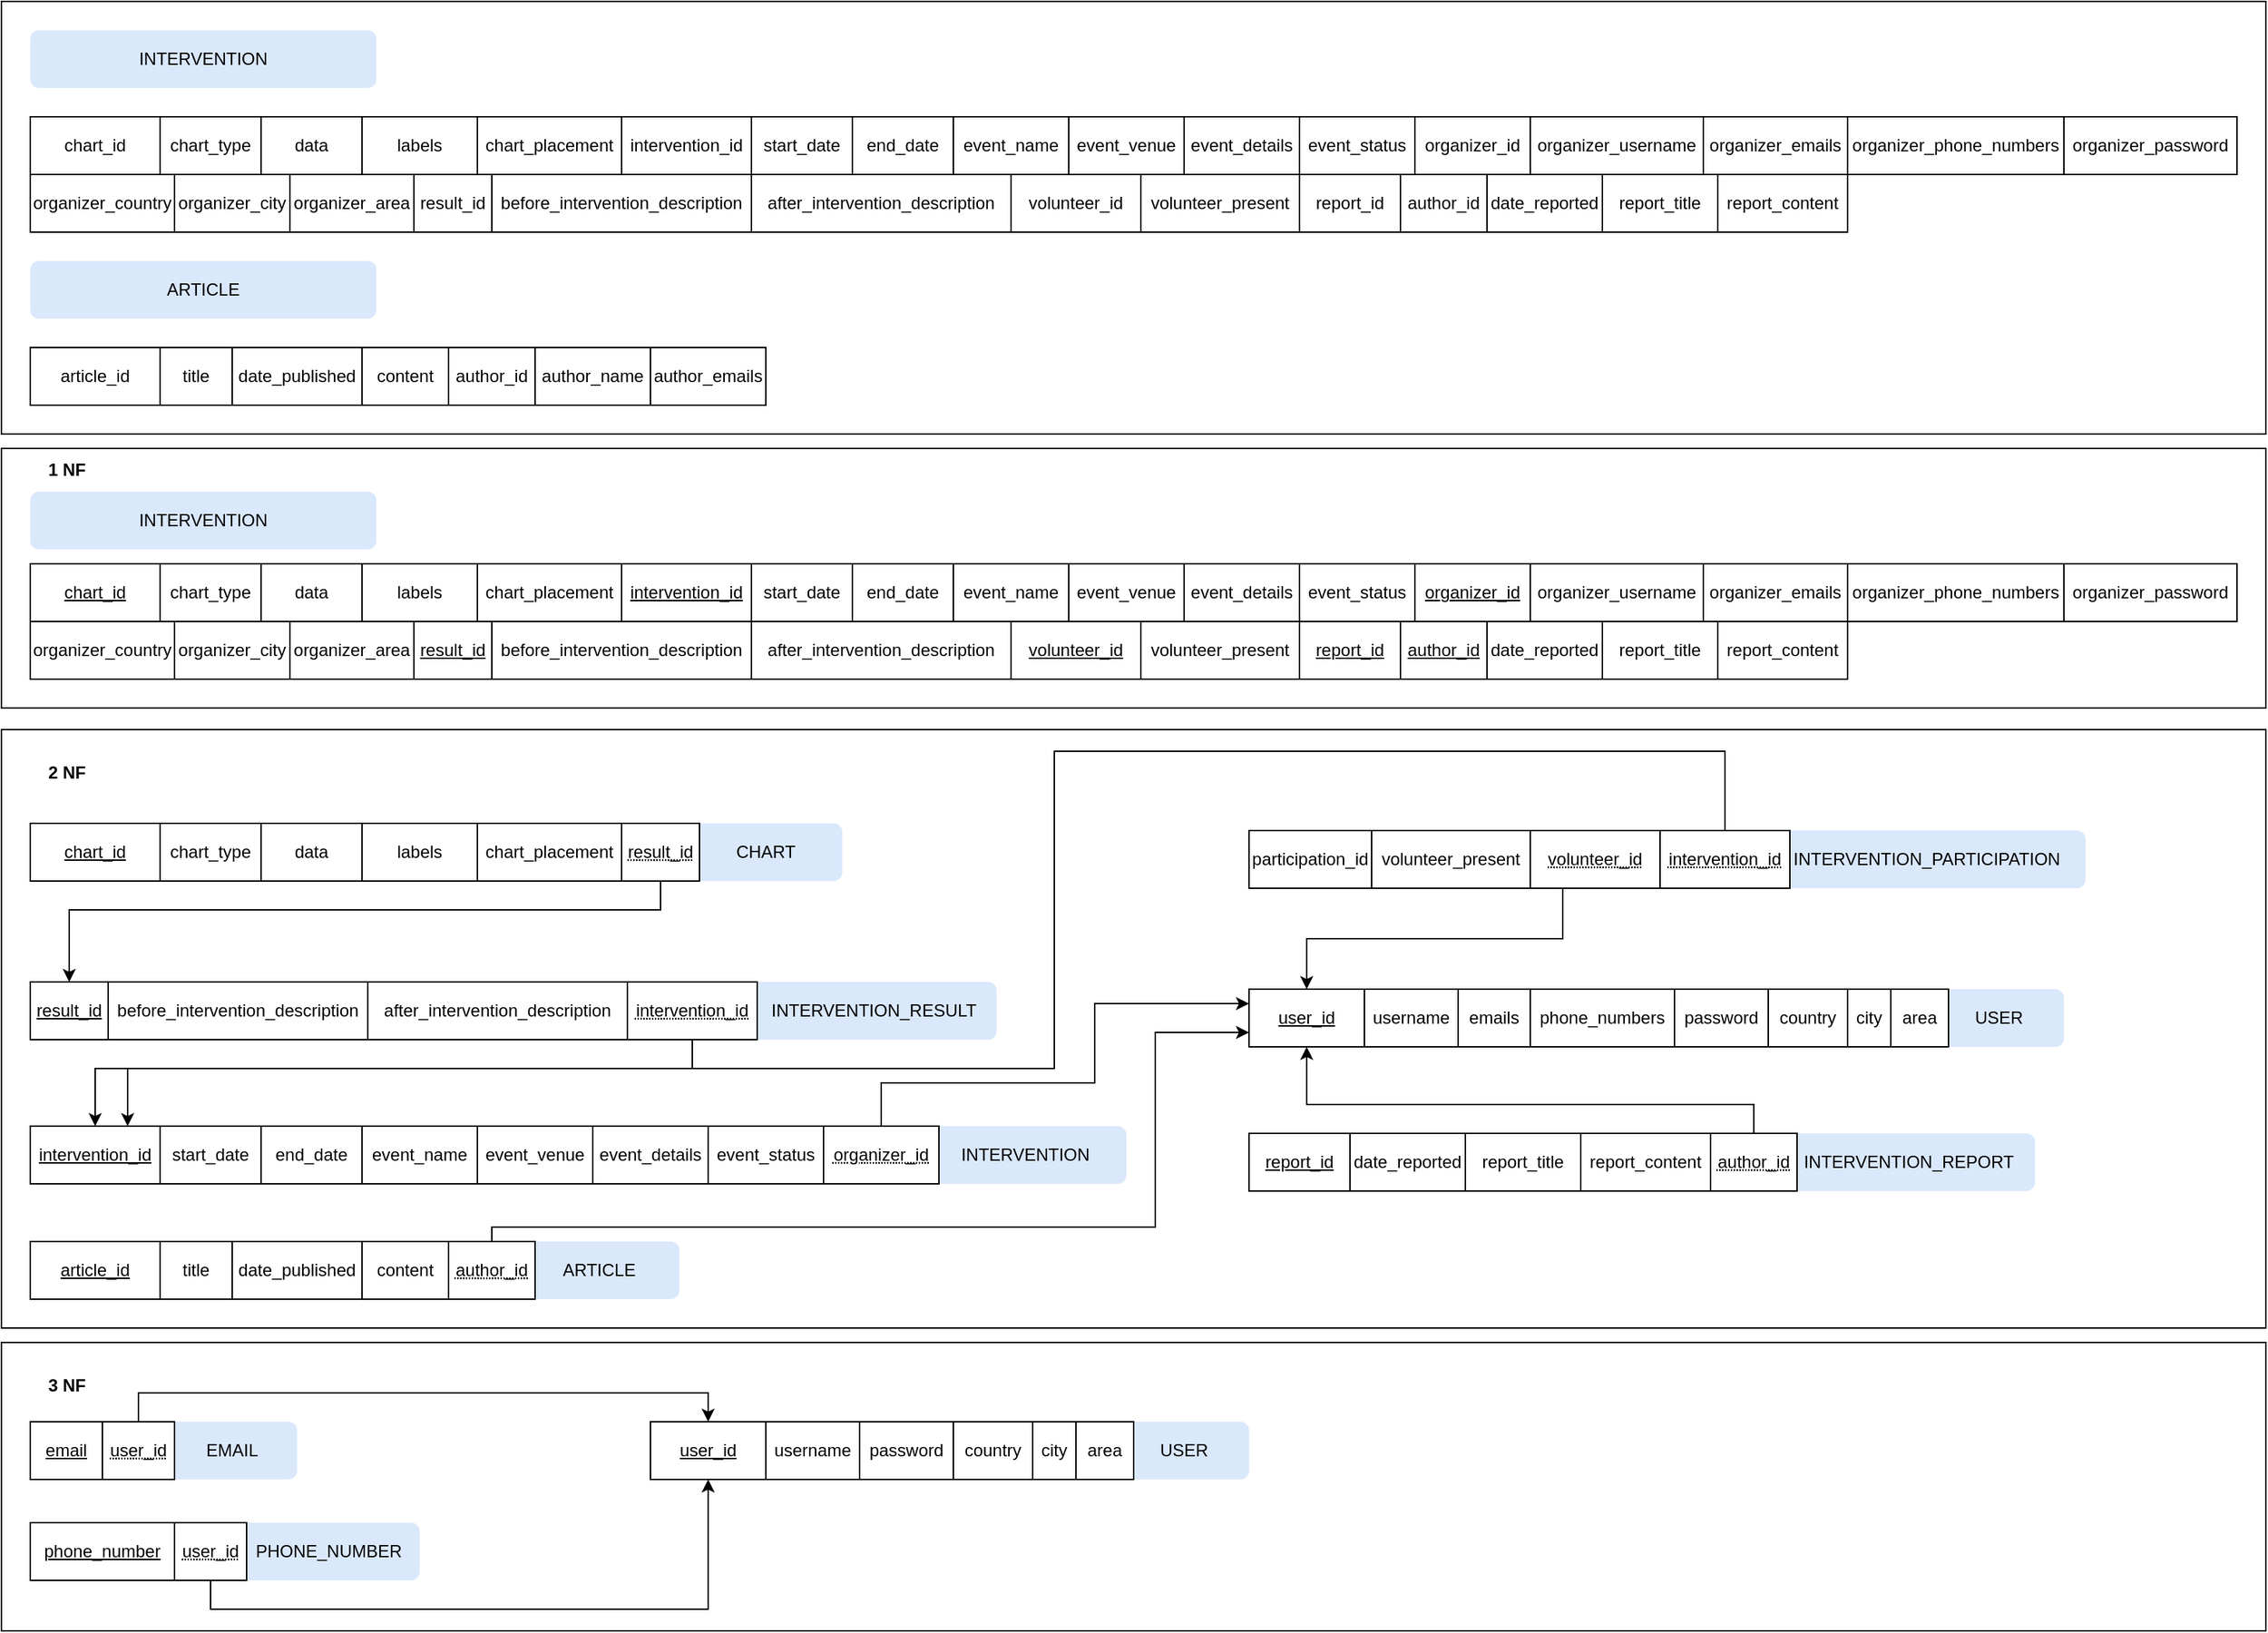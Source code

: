<mxfile version="24.2.3" type="github">
  <diagram name="Page-1" id="BUNKWT5Qqu0lzgFFmWvQ">
    <mxGraphModel dx="2849" dy="1189" grid="1" gridSize="10" guides="1" tooltips="1" connect="1" arrows="1" fold="1" page="1" pageScale="1" pageWidth="1654" pageHeight="1169" math="0" shadow="0">
      <root>
        <mxCell id="0" />
        <mxCell id="1" parent="0" />
        <mxCell id="BMht20Ln3k7jBjvpvkgt-225" value="" style="rounded=0;whiteSpace=wrap;html=1;fillColor=none;" vertex="1" parent="1">
          <mxGeometry x="30" y="525" width="1570" height="415" as="geometry" />
        </mxCell>
        <mxCell id="BMht20Ln3k7jBjvpvkgt-223" value="" style="rounded=0;whiteSpace=wrap;html=1;fillColor=none;" vertex="1" parent="1">
          <mxGeometry x="30" y="20" width="1570" height="300" as="geometry" />
        </mxCell>
        <mxCell id="BMht20Ln3k7jBjvpvkgt-220" value="PHONE_NUMBER" style="rounded=1;whiteSpace=wrap;html=1;fillColor=#dae8fc;strokeColor=none;" vertex="1" parent="1">
          <mxGeometry x="194" y="1075" width="126" height="40" as="geometry" />
        </mxCell>
        <mxCell id="BMht20Ln3k7jBjvpvkgt-219" value="EMAIL" style="rounded=1;whiteSpace=wrap;html=1;fillColor=#dae8fc;strokeColor=none;" vertex="1" parent="1">
          <mxGeometry x="145" y="1005" width="90" height="40" as="geometry" />
        </mxCell>
        <mxCell id="BMht20Ln3k7jBjvpvkgt-197" value="INTERVENTION_REPORT" style="rounded=1;whiteSpace=wrap;html=1;fillColor=#dae8fc;strokeColor=none;" vertex="1" parent="1">
          <mxGeometry x="1265" y="805" width="175" height="40" as="geometry" />
        </mxCell>
        <mxCell id="BMht20Ln3k7jBjvpvkgt-191" value="INTERVENTION_PARTICIPATION" style="rounded=1;whiteSpace=wrap;html=1;fillColor=#dae8fc;strokeColor=none;" vertex="1" parent="1">
          <mxGeometry x="1255" y="595" width="220" height="40" as="geometry" />
        </mxCell>
        <mxCell id="BMht20Ln3k7jBjvpvkgt-196" value="USER" style="rounded=1;whiteSpace=wrap;html=1;fillColor=#dae8fc;strokeColor=none;" vertex="1" parent="1">
          <mxGeometry x="1370" y="705" width="90" height="40" as="geometry" />
        </mxCell>
        <mxCell id="BMht20Ln3k7jBjvpvkgt-188" value="INTERVENTION" style="rounded=1;whiteSpace=wrap;html=1;fillColor=#dae8fc;strokeColor=none;" vertex="1" parent="1">
          <mxGeometry x="670" y="800" width="140" height="40" as="geometry" />
        </mxCell>
        <mxCell id="BMht20Ln3k7jBjvpvkgt-186" value="INTERVENTION_RESULT" style="rounded=1;whiteSpace=wrap;html=1;fillColor=#dae8fc;strokeColor=none;" vertex="1" parent="1">
          <mxGeometry x="550" y="700" width="170" height="40" as="geometry" />
        </mxCell>
        <mxCell id="BMht20Ln3k7jBjvpvkgt-181" value="CHART" style="rounded=1;whiteSpace=wrap;html=1;fillColor=#dae8fc;strokeColor=none;" vertex="1" parent="1">
          <mxGeometry x="507" y="590" width="106" height="40" as="geometry" />
        </mxCell>
        <mxCell id="BMht20Ln3k7jBjvpvkgt-17" value="INTERVENTION" style="rounded=1;whiteSpace=wrap;html=1;fillColor=#dae8fc;strokeColor=none;" vertex="1" parent="1">
          <mxGeometry x="50" y="40" width="240" height="40" as="geometry" />
        </mxCell>
        <mxCell id="BMht20Ln3k7jBjvpvkgt-18" value="&lt;b&gt;1 NF&lt;/b&gt;" style="text;html=1;align=center;verticalAlign=middle;resizable=0;points=[];autosize=1;strokeColor=none;fillColor=none;" vertex="1" parent="1">
          <mxGeometry x="50" y="330" width="50" height="30" as="geometry" />
        </mxCell>
        <mxCell id="BMht20Ln3k7jBjvpvkgt-35" value="chart_id" style="rounded=0;whiteSpace=wrap;html=1;" vertex="1" parent="1">
          <mxGeometry x="50" y="100" width="90" height="40" as="geometry" />
        </mxCell>
        <mxCell id="BMht20Ln3k7jBjvpvkgt-36" value="chart_type" style="rounded=0;whiteSpace=wrap;html=1;" vertex="1" parent="1">
          <mxGeometry x="140" y="100" width="70" height="40" as="geometry" />
        </mxCell>
        <mxCell id="BMht20Ln3k7jBjvpvkgt-37" value="data" style="rounded=0;whiteSpace=wrap;html=1;" vertex="1" parent="1">
          <mxGeometry x="210" y="100" width="70" height="40" as="geometry" />
        </mxCell>
        <mxCell id="BMht20Ln3k7jBjvpvkgt-38" value="labels" style="rounded=0;whiteSpace=wrap;html=1;" vertex="1" parent="1">
          <mxGeometry x="280" y="100" width="80" height="40" as="geometry" />
        </mxCell>
        <mxCell id="BMht20Ln3k7jBjvpvkgt-39" value="chart_placement" style="rounded=0;whiteSpace=wrap;html=1;" vertex="1" parent="1">
          <mxGeometry x="360" y="100" width="100" height="40" as="geometry" />
        </mxCell>
        <mxCell id="BMht20Ln3k7jBjvpvkgt-51" value="intervention_id" style="rounded=0;whiteSpace=wrap;html=1;" vertex="1" parent="1">
          <mxGeometry x="460" y="100" width="90" height="40" as="geometry" />
        </mxCell>
        <mxCell id="BMht20Ln3k7jBjvpvkgt-52" value="start_date" style="rounded=0;whiteSpace=wrap;html=1;" vertex="1" parent="1">
          <mxGeometry x="550" y="100" width="70" height="40" as="geometry" />
        </mxCell>
        <mxCell id="BMht20Ln3k7jBjvpvkgt-53" value="end_date" style="rounded=0;whiteSpace=wrap;html=1;" vertex="1" parent="1">
          <mxGeometry x="620" y="100" width="70" height="40" as="geometry" />
        </mxCell>
        <mxCell id="BMht20Ln3k7jBjvpvkgt-54" value="event_name" style="rounded=0;whiteSpace=wrap;html=1;" vertex="1" parent="1">
          <mxGeometry x="690" y="100" width="80" height="40" as="geometry" />
        </mxCell>
        <mxCell id="BMht20Ln3k7jBjvpvkgt-55" value="event_venue" style="rounded=0;whiteSpace=wrap;html=1;" vertex="1" parent="1">
          <mxGeometry x="770" y="100" width="80" height="40" as="geometry" />
        </mxCell>
        <mxCell id="BMht20Ln3k7jBjvpvkgt-56" value="event_details" style="rounded=0;whiteSpace=wrap;html=1;" vertex="1" parent="1">
          <mxGeometry x="850" y="100" width="80" height="40" as="geometry" />
        </mxCell>
        <mxCell id="BMht20Ln3k7jBjvpvkgt-57" value="event_status" style="rounded=0;whiteSpace=wrap;html=1;" vertex="1" parent="1">
          <mxGeometry x="930" y="100" width="80" height="40" as="geometry" />
        </mxCell>
        <mxCell id="BMht20Ln3k7jBjvpvkgt-58" value="organizer_id" style="rounded=0;whiteSpace=wrap;html=1;" vertex="1" parent="1">
          <mxGeometry x="1010" y="100" width="80" height="40" as="geometry" />
        </mxCell>
        <mxCell id="BMht20Ln3k7jBjvpvkgt-59" value="organizer_username" style="rounded=0;whiteSpace=wrap;html=1;" vertex="1" parent="1">
          <mxGeometry x="1090" y="100" width="120" height="40" as="geometry" />
        </mxCell>
        <mxCell id="BMht20Ln3k7jBjvpvkgt-60" value="organizer_emails" style="rounded=0;whiteSpace=wrap;html=1;" vertex="1" parent="1">
          <mxGeometry x="1210" y="100" width="100" height="40" as="geometry" />
        </mxCell>
        <mxCell id="BMht20Ln3k7jBjvpvkgt-61" value="organizer_phone_numbers" style="rounded=0;whiteSpace=wrap;html=1;" vertex="1" parent="1">
          <mxGeometry x="1310" y="100" width="150" height="40" as="geometry" />
        </mxCell>
        <mxCell id="BMht20Ln3k7jBjvpvkgt-62" value="organizer_password" style="rounded=0;whiteSpace=wrap;html=1;" vertex="1" parent="1">
          <mxGeometry x="1460" y="100" width="120" height="40" as="geometry" />
        </mxCell>
        <mxCell id="BMht20Ln3k7jBjvpvkgt-63" value="organizer_country" style="rounded=0;whiteSpace=wrap;html=1;" vertex="1" parent="1">
          <mxGeometry x="50" y="140" width="100" height="40" as="geometry" />
        </mxCell>
        <mxCell id="BMht20Ln3k7jBjvpvkgt-64" value="organizer_city" style="rounded=0;whiteSpace=wrap;html=1;" vertex="1" parent="1">
          <mxGeometry x="150" y="140" width="80" height="40" as="geometry" />
        </mxCell>
        <mxCell id="BMht20Ln3k7jBjvpvkgt-65" value="organizer_area" style="rounded=0;whiteSpace=wrap;html=1;" vertex="1" parent="1">
          <mxGeometry x="230" y="140" width="86" height="40" as="geometry" />
        </mxCell>
        <mxCell id="BMht20Ln3k7jBjvpvkgt-66" value="result_id" style="rounded=0;whiteSpace=wrap;html=1;" vertex="1" parent="1">
          <mxGeometry x="316" y="140" width="54" height="40" as="geometry" />
        </mxCell>
        <mxCell id="BMht20Ln3k7jBjvpvkgt-67" value="before_intervention_description" style="rounded=0;whiteSpace=wrap;html=1;" vertex="1" parent="1">
          <mxGeometry x="370" y="140" width="180" height="40" as="geometry" />
        </mxCell>
        <mxCell id="BMht20Ln3k7jBjvpvkgt-68" value="after_intervention_description" style="rounded=0;whiteSpace=wrap;html=1;" vertex="1" parent="1">
          <mxGeometry x="550" y="140" width="180" height="40" as="geometry" />
        </mxCell>
        <mxCell id="BMht20Ln3k7jBjvpvkgt-69" value="volunteer_id" style="rounded=0;whiteSpace=wrap;html=1;" vertex="1" parent="1">
          <mxGeometry x="730" y="140" width="90" height="40" as="geometry" />
        </mxCell>
        <mxCell id="BMht20Ln3k7jBjvpvkgt-70" value="volunteer_present" style="rounded=0;whiteSpace=wrap;html=1;" vertex="1" parent="1">
          <mxGeometry x="820" y="140" width="110" height="40" as="geometry" />
        </mxCell>
        <mxCell id="BMht20Ln3k7jBjvpvkgt-71" value="report_id" style="rounded=0;whiteSpace=wrap;html=1;" vertex="1" parent="1">
          <mxGeometry x="930" y="140" width="70" height="40" as="geometry" />
        </mxCell>
        <mxCell id="BMht20Ln3k7jBjvpvkgt-72" value="date_reported" style="rounded=0;whiteSpace=wrap;html=1;" vertex="1" parent="1">
          <mxGeometry x="1060" y="140" width="80" height="40" as="geometry" />
        </mxCell>
        <mxCell id="BMht20Ln3k7jBjvpvkgt-73" value="report_title" style="rounded=0;whiteSpace=wrap;html=1;" vertex="1" parent="1">
          <mxGeometry x="1140" y="140" width="80" height="40" as="geometry" />
        </mxCell>
        <mxCell id="BMht20Ln3k7jBjvpvkgt-74" value="report_content" style="rounded=0;whiteSpace=wrap;html=1;" vertex="1" parent="1">
          <mxGeometry x="1220" y="140" width="90" height="40" as="geometry" />
        </mxCell>
        <mxCell id="BMht20Ln3k7jBjvpvkgt-75" value="chart_id" style="rounded=0;whiteSpace=wrap;html=1;fontStyle=4" vertex="1" parent="1">
          <mxGeometry x="50" y="410" width="90" height="40" as="geometry" />
        </mxCell>
        <mxCell id="BMht20Ln3k7jBjvpvkgt-76" value="chart_type" style="rounded=0;whiteSpace=wrap;html=1;" vertex="1" parent="1">
          <mxGeometry x="140" y="410" width="70" height="40" as="geometry" />
        </mxCell>
        <mxCell id="BMht20Ln3k7jBjvpvkgt-77" value="data" style="rounded=0;whiteSpace=wrap;html=1;" vertex="1" parent="1">
          <mxGeometry x="210" y="410" width="70" height="40" as="geometry" />
        </mxCell>
        <mxCell id="BMht20Ln3k7jBjvpvkgt-78" value="labels" style="rounded=0;whiteSpace=wrap;html=1;" vertex="1" parent="1">
          <mxGeometry x="280" y="410" width="80" height="40" as="geometry" />
        </mxCell>
        <mxCell id="BMht20Ln3k7jBjvpvkgt-79" value="chart_placement" style="rounded=0;whiteSpace=wrap;html=1;" vertex="1" parent="1">
          <mxGeometry x="360" y="410" width="100" height="40" as="geometry" />
        </mxCell>
        <mxCell id="BMht20Ln3k7jBjvpvkgt-80" value="intervention_id" style="rounded=0;whiteSpace=wrap;html=1;fontStyle=4" vertex="1" parent="1">
          <mxGeometry x="460" y="410" width="90" height="40" as="geometry" />
        </mxCell>
        <mxCell id="BMht20Ln3k7jBjvpvkgt-81" value="start_date" style="rounded=0;whiteSpace=wrap;html=1;" vertex="1" parent="1">
          <mxGeometry x="550" y="410" width="70" height="40" as="geometry" />
        </mxCell>
        <mxCell id="BMht20Ln3k7jBjvpvkgt-82" value="end_date" style="rounded=0;whiteSpace=wrap;html=1;" vertex="1" parent="1">
          <mxGeometry x="620" y="410" width="70" height="40" as="geometry" />
        </mxCell>
        <mxCell id="BMht20Ln3k7jBjvpvkgt-83" value="event_name" style="rounded=0;whiteSpace=wrap;html=1;" vertex="1" parent="1">
          <mxGeometry x="690" y="410" width="80" height="40" as="geometry" />
        </mxCell>
        <mxCell id="BMht20Ln3k7jBjvpvkgt-84" value="event_venue" style="rounded=0;whiteSpace=wrap;html=1;" vertex="1" parent="1">
          <mxGeometry x="770" y="410" width="80" height="40" as="geometry" />
        </mxCell>
        <mxCell id="BMht20Ln3k7jBjvpvkgt-85" value="event_details" style="rounded=0;whiteSpace=wrap;html=1;" vertex="1" parent="1">
          <mxGeometry x="850" y="410" width="80" height="40" as="geometry" />
        </mxCell>
        <mxCell id="BMht20Ln3k7jBjvpvkgt-86" value="event_status" style="rounded=0;whiteSpace=wrap;html=1;" vertex="1" parent="1">
          <mxGeometry x="930" y="410" width="80" height="40" as="geometry" />
        </mxCell>
        <mxCell id="BMht20Ln3k7jBjvpvkgt-87" value="organizer_id" style="rounded=0;whiteSpace=wrap;html=1;fontStyle=4" vertex="1" parent="1">
          <mxGeometry x="1010" y="410" width="80" height="40" as="geometry" />
        </mxCell>
        <mxCell id="BMht20Ln3k7jBjvpvkgt-88" value="organizer_username" style="rounded=0;whiteSpace=wrap;html=1;" vertex="1" parent="1">
          <mxGeometry x="1090" y="410" width="120" height="40" as="geometry" />
        </mxCell>
        <mxCell id="BMht20Ln3k7jBjvpvkgt-89" value="organizer_emails" style="rounded=0;whiteSpace=wrap;html=1;" vertex="1" parent="1">
          <mxGeometry x="1210" y="410" width="100" height="40" as="geometry" />
        </mxCell>
        <mxCell id="BMht20Ln3k7jBjvpvkgt-90" value="organizer_phone_numbers" style="rounded=0;whiteSpace=wrap;html=1;" vertex="1" parent="1">
          <mxGeometry x="1310" y="410" width="150" height="40" as="geometry" />
        </mxCell>
        <mxCell id="BMht20Ln3k7jBjvpvkgt-91" value="organizer_password" style="rounded=0;whiteSpace=wrap;html=1;" vertex="1" parent="1">
          <mxGeometry x="1460" y="410" width="120" height="40" as="geometry" />
        </mxCell>
        <mxCell id="BMht20Ln3k7jBjvpvkgt-92" value="organizer_country" style="rounded=0;whiteSpace=wrap;html=1;" vertex="1" parent="1">
          <mxGeometry x="50" y="450" width="100" height="40" as="geometry" />
        </mxCell>
        <mxCell id="BMht20Ln3k7jBjvpvkgt-93" value="organizer_city" style="rounded=0;whiteSpace=wrap;html=1;" vertex="1" parent="1">
          <mxGeometry x="150" y="450" width="80" height="40" as="geometry" />
        </mxCell>
        <mxCell id="BMht20Ln3k7jBjvpvkgt-94" value="organizer_area" style="rounded=0;whiteSpace=wrap;html=1;" vertex="1" parent="1">
          <mxGeometry x="230" y="450" width="86" height="40" as="geometry" />
        </mxCell>
        <mxCell id="BMht20Ln3k7jBjvpvkgt-95" value="result_id" style="rounded=0;whiteSpace=wrap;html=1;fontStyle=4" vertex="1" parent="1">
          <mxGeometry x="316" y="450" width="54" height="40" as="geometry" />
        </mxCell>
        <mxCell id="BMht20Ln3k7jBjvpvkgt-96" value="before_intervention_description" style="rounded=0;whiteSpace=wrap;html=1;" vertex="1" parent="1">
          <mxGeometry x="370" y="450" width="180" height="40" as="geometry" />
        </mxCell>
        <mxCell id="BMht20Ln3k7jBjvpvkgt-97" value="after_intervention_description" style="rounded=0;whiteSpace=wrap;html=1;" vertex="1" parent="1">
          <mxGeometry x="550" y="450" width="180" height="40" as="geometry" />
        </mxCell>
        <mxCell id="BMht20Ln3k7jBjvpvkgt-98" value="volunteer_id" style="rounded=0;whiteSpace=wrap;html=1;fontStyle=4" vertex="1" parent="1">
          <mxGeometry x="730" y="450" width="90" height="40" as="geometry" />
        </mxCell>
        <mxCell id="BMht20Ln3k7jBjvpvkgt-99" value="volunteer_present" style="rounded=0;whiteSpace=wrap;html=1;" vertex="1" parent="1">
          <mxGeometry x="820" y="450" width="110" height="40" as="geometry" />
        </mxCell>
        <mxCell id="BMht20Ln3k7jBjvpvkgt-100" value="report_id" style="rounded=0;whiteSpace=wrap;html=1;fontStyle=4" vertex="1" parent="1">
          <mxGeometry x="930" y="450" width="70" height="40" as="geometry" />
        </mxCell>
        <mxCell id="BMht20Ln3k7jBjvpvkgt-101" value="date_reported" style="rounded=0;whiteSpace=wrap;html=1;" vertex="1" parent="1">
          <mxGeometry x="1060" y="450" width="80" height="40" as="geometry" />
        </mxCell>
        <mxCell id="BMht20Ln3k7jBjvpvkgt-102" value="report_title" style="rounded=0;whiteSpace=wrap;html=1;" vertex="1" parent="1">
          <mxGeometry x="1140" y="450" width="80" height="40" as="geometry" />
        </mxCell>
        <mxCell id="BMht20Ln3k7jBjvpvkgt-103" value="report_content" style="rounded=0;whiteSpace=wrap;html=1;" vertex="1" parent="1">
          <mxGeometry x="1220" y="450" width="90" height="40" as="geometry" />
        </mxCell>
        <mxCell id="BMht20Ln3k7jBjvpvkgt-133" value="article_id" style="rounded=0;whiteSpace=wrap;html=1;" vertex="1" parent="1">
          <mxGeometry x="50" y="260" width="90" height="40" as="geometry" />
        </mxCell>
        <mxCell id="BMht20Ln3k7jBjvpvkgt-134" value="title" style="rounded=0;whiteSpace=wrap;html=1;" vertex="1" parent="1">
          <mxGeometry x="140" y="260" width="50" height="40" as="geometry" />
        </mxCell>
        <mxCell id="BMht20Ln3k7jBjvpvkgt-135" value="date_published" style="rounded=0;whiteSpace=wrap;html=1;" vertex="1" parent="1">
          <mxGeometry x="190" y="260" width="90" height="40" as="geometry" />
        </mxCell>
        <mxCell id="BMht20Ln3k7jBjvpvkgt-136" value="content" style="rounded=0;whiteSpace=wrap;html=1;" vertex="1" parent="1">
          <mxGeometry x="280" y="260" width="60" height="40" as="geometry" />
        </mxCell>
        <mxCell id="BMht20Ln3k7jBjvpvkgt-137" value="author_name" style="rounded=0;whiteSpace=wrap;html=1;" vertex="1" parent="1">
          <mxGeometry x="400" y="260" width="80" height="40" as="geometry" />
        </mxCell>
        <mxCell id="BMht20Ln3k7jBjvpvkgt-138" value="author_emails" style="rounded=0;whiteSpace=wrap;html=1;" vertex="1" parent="1">
          <mxGeometry x="480" y="260" width="80" height="40" as="geometry" />
        </mxCell>
        <mxCell id="BMht20Ln3k7jBjvpvkgt-139" value="ARTICLE" style="rounded=1;whiteSpace=wrap;html=1;fillColor=#dae8fc;strokeColor=none;" vertex="1" parent="1">
          <mxGeometry x="50" y="200" width="240" height="40" as="geometry" />
        </mxCell>
        <mxCell id="BMht20Ln3k7jBjvpvkgt-140" value="author_id" style="rounded=0;whiteSpace=wrap;html=1;" vertex="1" parent="1">
          <mxGeometry x="340" y="260" width="60" height="40" as="geometry" />
        </mxCell>
        <mxCell id="BMht20Ln3k7jBjvpvkgt-141" value="INTERVENTION" style="rounded=1;whiteSpace=wrap;html=1;fillColor=#dae8fc;strokeColor=none;" vertex="1" parent="1">
          <mxGeometry x="50" y="360" width="240" height="40" as="geometry" />
        </mxCell>
        <mxCell id="BMht20Ln3k7jBjvpvkgt-142" value="article_id" style="rounded=0;whiteSpace=wrap;html=1;fontStyle=4" vertex="1" parent="1">
          <mxGeometry x="50" y="880" width="90" height="40" as="geometry" />
        </mxCell>
        <mxCell id="BMht20Ln3k7jBjvpvkgt-143" value="title" style="rounded=0;whiteSpace=wrap;html=1;" vertex="1" parent="1">
          <mxGeometry x="140" y="880" width="50" height="40" as="geometry" />
        </mxCell>
        <mxCell id="BMht20Ln3k7jBjvpvkgt-144" value="date_published" style="rounded=0;whiteSpace=wrap;html=1;" vertex="1" parent="1">
          <mxGeometry x="190" y="880" width="90" height="40" as="geometry" />
        </mxCell>
        <mxCell id="BMht20Ln3k7jBjvpvkgt-145" value="content" style="rounded=0;whiteSpace=wrap;html=1;" vertex="1" parent="1">
          <mxGeometry x="280" y="880" width="60" height="40" as="geometry" />
        </mxCell>
        <mxCell id="BMht20Ln3k7jBjvpvkgt-148" value="ARTICLE" style="rounded=1;whiteSpace=wrap;html=1;fillColor=#dae8fc;strokeColor=none;" vertex="1" parent="1">
          <mxGeometry x="389" y="880" width="111" height="40" as="geometry" />
        </mxCell>
        <mxCell id="BMht20Ln3k7jBjvpvkgt-198" style="edgeStyle=orthogonalEdgeStyle;rounded=0;orthogonalLoop=1;jettySize=auto;html=1;entryX=0;entryY=0.75;entryDx=0;entryDy=0;exitX=0.5;exitY=0;exitDx=0;exitDy=0;" edge="1" parent="1" source="BMht20Ln3k7jBjvpvkgt-149" target="BMht20Ln3k7jBjvpvkgt-163">
          <mxGeometry relative="1" as="geometry">
            <Array as="points">
              <mxPoint x="370" y="870" />
              <mxPoint x="830" y="870" />
              <mxPoint x="830" y="735" />
            </Array>
          </mxGeometry>
        </mxCell>
        <mxCell id="BMht20Ln3k7jBjvpvkgt-149" value="&lt;span style=&quot;text-decoration: dotted underline;&quot;&gt;author_id&lt;/span&gt;" style="rounded=0;whiteSpace=wrap;html=1;fontStyle=0" vertex="1" parent="1">
          <mxGeometry x="340" y="880" width="60" height="40" as="geometry" />
        </mxCell>
        <mxCell id="BMht20Ln3k7jBjvpvkgt-150" value="&lt;b&gt;2 NF&lt;/b&gt;" style="text;html=1;align=center;verticalAlign=middle;resizable=0;points=[];autosize=1;strokeColor=none;fillColor=none;" vertex="1" parent="1">
          <mxGeometry x="50" y="540" width="50" height="30" as="geometry" />
        </mxCell>
        <mxCell id="BMht20Ln3k7jBjvpvkgt-151" value="chart_id" style="rounded=0;whiteSpace=wrap;html=1;fontStyle=4" vertex="1" parent="1">
          <mxGeometry x="50" y="590" width="90" height="40" as="geometry" />
        </mxCell>
        <mxCell id="BMht20Ln3k7jBjvpvkgt-152" value="chart_type" style="rounded=0;whiteSpace=wrap;html=1;" vertex="1" parent="1">
          <mxGeometry x="140" y="590" width="70" height="40" as="geometry" />
        </mxCell>
        <mxCell id="BMht20Ln3k7jBjvpvkgt-153" value="data" style="rounded=0;whiteSpace=wrap;html=1;" vertex="1" parent="1">
          <mxGeometry x="210" y="590" width="70" height="40" as="geometry" />
        </mxCell>
        <mxCell id="BMht20Ln3k7jBjvpvkgt-154" value="labels" style="rounded=0;whiteSpace=wrap;html=1;" vertex="1" parent="1">
          <mxGeometry x="280" y="590" width="80" height="40" as="geometry" />
        </mxCell>
        <mxCell id="BMht20Ln3k7jBjvpvkgt-155" value="chart_placement" style="rounded=0;whiteSpace=wrap;html=1;" vertex="1" parent="1">
          <mxGeometry x="360" y="590" width="100" height="40" as="geometry" />
        </mxCell>
        <mxCell id="BMht20Ln3k7jBjvpvkgt-156" value="intervention_id" style="rounded=0;whiteSpace=wrap;html=1;fontStyle=4" vertex="1" parent="1">
          <mxGeometry x="50" y="800" width="90" height="40" as="geometry" />
        </mxCell>
        <mxCell id="BMht20Ln3k7jBjvpvkgt-157" value="start_date" style="rounded=0;whiteSpace=wrap;html=1;" vertex="1" parent="1">
          <mxGeometry x="140" y="800" width="70" height="40" as="geometry" />
        </mxCell>
        <mxCell id="BMht20Ln3k7jBjvpvkgt-158" value="end_date" style="rounded=0;whiteSpace=wrap;html=1;" vertex="1" parent="1">
          <mxGeometry x="210" y="800" width="70" height="40" as="geometry" />
        </mxCell>
        <mxCell id="BMht20Ln3k7jBjvpvkgt-159" value="event_name" style="rounded=0;whiteSpace=wrap;html=1;" vertex="1" parent="1">
          <mxGeometry x="280" y="800" width="80" height="40" as="geometry" />
        </mxCell>
        <mxCell id="BMht20Ln3k7jBjvpvkgt-160" value="event_venue" style="rounded=0;whiteSpace=wrap;html=1;" vertex="1" parent="1">
          <mxGeometry x="360" y="800" width="80" height="40" as="geometry" />
        </mxCell>
        <mxCell id="BMht20Ln3k7jBjvpvkgt-161" value="event_details" style="rounded=0;whiteSpace=wrap;html=1;" vertex="1" parent="1">
          <mxGeometry x="440" y="800" width="80" height="40" as="geometry" />
        </mxCell>
        <mxCell id="BMht20Ln3k7jBjvpvkgt-162" value="event_status" style="rounded=0;whiteSpace=wrap;html=1;" vertex="1" parent="1">
          <mxGeometry x="520" y="800" width="80" height="40" as="geometry" />
        </mxCell>
        <mxCell id="BMht20Ln3k7jBjvpvkgt-163" value="user_id" style="rounded=0;whiteSpace=wrap;html=1;fontStyle=4" vertex="1" parent="1">
          <mxGeometry x="895" y="705" width="80" height="40" as="geometry" />
        </mxCell>
        <mxCell id="BMht20Ln3k7jBjvpvkgt-164" value="username" style="rounded=0;whiteSpace=wrap;html=1;" vertex="1" parent="1">
          <mxGeometry x="975" y="705" width="65" height="40" as="geometry" />
        </mxCell>
        <mxCell id="BMht20Ln3k7jBjvpvkgt-165" value="emails" style="rounded=0;whiteSpace=wrap;html=1;" vertex="1" parent="1">
          <mxGeometry x="1040" y="705" width="50" height="40" as="geometry" />
        </mxCell>
        <mxCell id="BMht20Ln3k7jBjvpvkgt-166" value="phone_numbers" style="rounded=0;whiteSpace=wrap;html=1;" vertex="1" parent="1">
          <mxGeometry x="1090" y="705" width="100" height="40" as="geometry" />
        </mxCell>
        <mxCell id="BMht20Ln3k7jBjvpvkgt-167" value="password" style="rounded=0;whiteSpace=wrap;html=1;" vertex="1" parent="1">
          <mxGeometry x="1190" y="705" width="65" height="40" as="geometry" />
        </mxCell>
        <mxCell id="BMht20Ln3k7jBjvpvkgt-168" value="country" style="rounded=0;whiteSpace=wrap;html=1;" vertex="1" parent="1">
          <mxGeometry x="1255" y="705" width="55" height="40" as="geometry" />
        </mxCell>
        <mxCell id="BMht20Ln3k7jBjvpvkgt-169" value="city" style="rounded=0;whiteSpace=wrap;html=1;" vertex="1" parent="1">
          <mxGeometry x="1310" y="705" width="30" height="40" as="geometry" />
        </mxCell>
        <mxCell id="BMht20Ln3k7jBjvpvkgt-170" value="area" style="rounded=0;whiteSpace=wrap;html=1;" vertex="1" parent="1">
          <mxGeometry x="1340" y="705" width="40" height="40" as="geometry" />
        </mxCell>
        <mxCell id="BMht20Ln3k7jBjvpvkgt-202" style="edgeStyle=orthogonalEdgeStyle;rounded=0;orthogonalLoop=1;jettySize=auto;html=1;entryX=0.5;entryY=0;entryDx=0;entryDy=0;exitX=0.25;exitY=1;exitDx=0;exitDy=0;" edge="1" parent="1" source="BMht20Ln3k7jBjvpvkgt-174" target="BMht20Ln3k7jBjvpvkgt-163">
          <mxGeometry relative="1" as="geometry" />
        </mxCell>
        <mxCell id="BMht20Ln3k7jBjvpvkgt-174" value="&lt;span style=&quot;text-decoration: dotted underline;&quot;&gt;volunteer_id&lt;/span&gt;" style="rounded=0;whiteSpace=wrap;html=1;fontStyle=0" vertex="1" parent="1">
          <mxGeometry x="1090" y="595" width="90" height="40" as="geometry" />
        </mxCell>
        <mxCell id="BMht20Ln3k7jBjvpvkgt-175" value="volunteer_present" style="rounded=0;whiteSpace=wrap;html=1;" vertex="1" parent="1">
          <mxGeometry x="980" y="595" width="110" height="40" as="geometry" />
        </mxCell>
        <mxCell id="BMht20Ln3k7jBjvpvkgt-176" value="report_id" style="rounded=0;whiteSpace=wrap;html=1;fontStyle=4" vertex="1" parent="1">
          <mxGeometry x="895" y="805" width="70" height="40" as="geometry" />
        </mxCell>
        <mxCell id="BMht20Ln3k7jBjvpvkgt-177" value="date_reported" style="rounded=0;whiteSpace=wrap;html=1;" vertex="1" parent="1">
          <mxGeometry x="965" y="805" width="80" height="40" as="geometry" />
        </mxCell>
        <mxCell id="BMht20Ln3k7jBjvpvkgt-178" value="report_title" style="rounded=0;whiteSpace=wrap;html=1;" vertex="1" parent="1">
          <mxGeometry x="1045" y="805" width="80" height="40" as="geometry" />
        </mxCell>
        <mxCell id="BMht20Ln3k7jBjvpvkgt-179" value="report_content" style="rounded=0;whiteSpace=wrap;html=1;" vertex="1" parent="1">
          <mxGeometry x="1125" y="805" width="90" height="40" as="geometry" />
        </mxCell>
        <mxCell id="BMht20Ln3k7jBjvpvkgt-201" style="edgeStyle=orthogonalEdgeStyle;rounded=0;orthogonalLoop=1;jettySize=auto;html=1;entryX=0.5;entryY=0;entryDx=0;entryDy=0;" edge="1" parent="1" source="BMht20Ln3k7jBjvpvkgt-180" target="BMht20Ln3k7jBjvpvkgt-183">
          <mxGeometry relative="1" as="geometry">
            <Array as="points">
              <mxPoint x="487" y="650" />
              <mxPoint x="77" y="650" />
            </Array>
          </mxGeometry>
        </mxCell>
        <mxCell id="BMht20Ln3k7jBjvpvkgt-180" value="&lt;span style=&quot;text-decoration: dotted underline;&quot;&gt;result_id&lt;/span&gt;" style="rounded=0;whiteSpace=wrap;html=1;fontStyle=0" vertex="1" parent="1">
          <mxGeometry x="460" y="590" width="54" height="40" as="geometry" />
        </mxCell>
        <mxCell id="BMht20Ln3k7jBjvpvkgt-200" style="edgeStyle=orthogonalEdgeStyle;rounded=0;orthogonalLoop=1;jettySize=auto;html=1;entryX=0.5;entryY=0;entryDx=0;entryDy=0;" edge="1" parent="1" source="BMht20Ln3k7jBjvpvkgt-182" target="BMht20Ln3k7jBjvpvkgt-156">
          <mxGeometry relative="1" as="geometry">
            <Array as="points">
              <mxPoint x="509" y="760" />
              <mxPoint x="95" y="760" />
            </Array>
          </mxGeometry>
        </mxCell>
        <mxCell id="BMht20Ln3k7jBjvpvkgt-182" value="&lt;span style=&quot;text-decoration: dotted underline;&quot;&gt;intervention_id&lt;/span&gt;" style="rounded=0;whiteSpace=wrap;html=1;fontStyle=0" vertex="1" parent="1">
          <mxGeometry x="464" y="700" width="90" height="40" as="geometry" />
        </mxCell>
        <mxCell id="BMht20Ln3k7jBjvpvkgt-183" value="result_id" style="rounded=0;whiteSpace=wrap;html=1;fontStyle=4" vertex="1" parent="1">
          <mxGeometry x="50" y="700" width="54" height="40" as="geometry" />
        </mxCell>
        <mxCell id="BMht20Ln3k7jBjvpvkgt-184" value="before_intervention_description" style="rounded=0;whiteSpace=wrap;html=1;" vertex="1" parent="1">
          <mxGeometry x="104" y="700" width="180" height="40" as="geometry" />
        </mxCell>
        <mxCell id="BMht20Ln3k7jBjvpvkgt-185" value="after_intervention_description" style="rounded=0;whiteSpace=wrap;html=1;" vertex="1" parent="1">
          <mxGeometry x="284" y="700" width="180" height="40" as="geometry" />
        </mxCell>
        <mxCell id="BMht20Ln3k7jBjvpvkgt-199" style="edgeStyle=orthogonalEdgeStyle;rounded=0;orthogonalLoop=1;jettySize=auto;html=1;entryX=0;entryY=0.25;entryDx=0;entryDy=0;" edge="1" parent="1" source="BMht20Ln3k7jBjvpvkgt-187" target="BMht20Ln3k7jBjvpvkgt-163">
          <mxGeometry relative="1" as="geometry">
            <Array as="points">
              <mxPoint x="640" y="770" />
              <mxPoint x="788" y="770" />
              <mxPoint x="788" y="715" />
            </Array>
          </mxGeometry>
        </mxCell>
        <mxCell id="BMht20Ln3k7jBjvpvkgt-187" value="&lt;span style=&quot;text-decoration: dotted underline;&quot;&gt;organizer_id&lt;/span&gt;" style="rounded=0;whiteSpace=wrap;html=1;fontStyle=0" vertex="1" parent="1">
          <mxGeometry x="600" y="800" width="80" height="40" as="geometry" />
        </mxCell>
        <mxCell id="BMht20Ln3k7jBjvpvkgt-221" style="edgeStyle=orthogonalEdgeStyle;rounded=0;orthogonalLoop=1;jettySize=auto;html=1;entryX=0.75;entryY=0;entryDx=0;entryDy=0;exitX=0.5;exitY=0;exitDx=0;exitDy=0;" edge="1" parent="1" source="BMht20Ln3k7jBjvpvkgt-189" target="BMht20Ln3k7jBjvpvkgt-156">
          <mxGeometry relative="1" as="geometry">
            <Array as="points">
              <mxPoint x="1225" y="540" />
              <mxPoint x="760" y="540" />
              <mxPoint x="760" y="760" />
              <mxPoint x="117" y="760" />
            </Array>
          </mxGeometry>
        </mxCell>
        <mxCell id="BMht20Ln3k7jBjvpvkgt-189" value="&lt;span style=&quot;text-decoration: dotted underline;&quot;&gt;intervention_id&lt;/span&gt;" style="rounded=0;whiteSpace=wrap;html=1;fontStyle=0" vertex="1" parent="1">
          <mxGeometry x="1180" y="595" width="90" height="40" as="geometry" />
        </mxCell>
        <mxCell id="BMht20Ln3k7jBjvpvkgt-192" value="author_id" style="rounded=0;whiteSpace=wrap;html=1;" vertex="1" parent="1">
          <mxGeometry x="1000" y="140" width="60" height="40" as="geometry" />
        </mxCell>
        <mxCell id="BMht20Ln3k7jBjvpvkgt-194" value="author_id" style="rounded=0;whiteSpace=wrap;html=1;fontStyle=4" vertex="1" parent="1">
          <mxGeometry x="1000" y="450" width="60" height="40" as="geometry" />
        </mxCell>
        <mxCell id="BMht20Ln3k7jBjvpvkgt-203" style="edgeStyle=orthogonalEdgeStyle;rounded=0;orthogonalLoop=1;jettySize=auto;html=1;entryX=0.5;entryY=1;entryDx=0;entryDy=0;" edge="1" parent="1" source="BMht20Ln3k7jBjvpvkgt-195" target="BMht20Ln3k7jBjvpvkgt-163">
          <mxGeometry relative="1" as="geometry">
            <Array as="points">
              <mxPoint x="1245" y="785" />
              <mxPoint x="935" y="785" />
            </Array>
          </mxGeometry>
        </mxCell>
        <mxCell id="BMht20Ln3k7jBjvpvkgt-195" value="&lt;span style=&quot;text-decoration: dotted underline;&quot;&gt;author_id&lt;/span&gt;" style="rounded=0;whiteSpace=wrap;html=1;fontStyle=0" vertex="1" parent="1">
          <mxGeometry x="1215" y="805" width="60" height="40" as="geometry" />
        </mxCell>
        <mxCell id="BMht20Ln3k7jBjvpvkgt-204" value="USER" style="rounded=1;whiteSpace=wrap;html=1;fillColor=#dae8fc;strokeColor=none;" vertex="1" parent="1">
          <mxGeometry x="805" y="1005" width="90" height="40" as="geometry" />
        </mxCell>
        <mxCell id="BMht20Ln3k7jBjvpvkgt-205" value="user_id" style="rounded=0;whiteSpace=wrap;html=1;fontStyle=4" vertex="1" parent="1">
          <mxGeometry x="480" y="1005" width="80" height="40" as="geometry" />
        </mxCell>
        <mxCell id="BMht20Ln3k7jBjvpvkgt-206" value="username" style="rounded=0;whiteSpace=wrap;html=1;" vertex="1" parent="1">
          <mxGeometry x="560" y="1005" width="65" height="40" as="geometry" />
        </mxCell>
        <mxCell id="BMht20Ln3k7jBjvpvkgt-207" value="&lt;u&gt;email&lt;/u&gt;" style="rounded=0;whiteSpace=wrap;html=1;" vertex="1" parent="1">
          <mxGeometry x="50" y="1005" width="50" height="40" as="geometry" />
        </mxCell>
        <mxCell id="BMht20Ln3k7jBjvpvkgt-208" value="&lt;u&gt;phone_number&lt;/u&gt;" style="rounded=0;whiteSpace=wrap;html=1;" vertex="1" parent="1">
          <mxGeometry x="50" y="1075" width="100" height="40" as="geometry" />
        </mxCell>
        <mxCell id="BMht20Ln3k7jBjvpvkgt-209" value="password" style="rounded=0;whiteSpace=wrap;html=1;" vertex="1" parent="1">
          <mxGeometry x="625" y="1005" width="65" height="40" as="geometry" />
        </mxCell>
        <mxCell id="BMht20Ln3k7jBjvpvkgt-210" value="country" style="rounded=0;whiteSpace=wrap;html=1;" vertex="1" parent="1">
          <mxGeometry x="690" y="1005" width="55" height="40" as="geometry" />
        </mxCell>
        <mxCell id="BMht20Ln3k7jBjvpvkgt-211" value="city" style="rounded=0;whiteSpace=wrap;html=1;" vertex="1" parent="1">
          <mxGeometry x="745" y="1005" width="30" height="40" as="geometry" />
        </mxCell>
        <mxCell id="BMht20Ln3k7jBjvpvkgt-212" value="area" style="rounded=0;whiteSpace=wrap;html=1;" vertex="1" parent="1">
          <mxGeometry x="775" y="1005" width="40" height="40" as="geometry" />
        </mxCell>
        <mxCell id="BMht20Ln3k7jBjvpvkgt-213" value="&lt;b&gt;3 NF&lt;/b&gt;" style="text;html=1;align=center;verticalAlign=middle;resizable=0;points=[];autosize=1;strokeColor=none;fillColor=none;" vertex="1" parent="1">
          <mxGeometry x="50" y="965" width="50" height="30" as="geometry" />
        </mxCell>
        <mxCell id="BMht20Ln3k7jBjvpvkgt-215" style="edgeStyle=orthogonalEdgeStyle;rounded=0;orthogonalLoop=1;jettySize=auto;html=1;entryX=0.5;entryY=0;entryDx=0;entryDy=0;exitX=0.5;exitY=0;exitDx=0;exitDy=0;" edge="1" parent="1" source="BMht20Ln3k7jBjvpvkgt-214" target="BMht20Ln3k7jBjvpvkgt-205">
          <mxGeometry relative="1" as="geometry">
            <Array as="points">
              <mxPoint x="125" y="985" />
              <mxPoint x="520" y="985" />
            </Array>
          </mxGeometry>
        </mxCell>
        <mxCell id="BMht20Ln3k7jBjvpvkgt-214" value="&lt;span style=&quot;text-decoration: dotted underline;&quot;&gt;user_id&lt;/span&gt;" style="rounded=0;whiteSpace=wrap;html=1;fontStyle=0" vertex="1" parent="1">
          <mxGeometry x="100" y="1005" width="50" height="40" as="geometry" />
        </mxCell>
        <mxCell id="BMht20Ln3k7jBjvpvkgt-218" style="edgeStyle=orthogonalEdgeStyle;rounded=0;orthogonalLoop=1;jettySize=auto;html=1;entryX=0.5;entryY=1;entryDx=0;entryDy=0;exitX=0.5;exitY=1;exitDx=0;exitDy=0;" edge="1" parent="1" source="BMht20Ln3k7jBjvpvkgt-217" target="BMht20Ln3k7jBjvpvkgt-205">
          <mxGeometry relative="1" as="geometry" />
        </mxCell>
        <mxCell id="BMht20Ln3k7jBjvpvkgt-217" value="&lt;span style=&quot;text-decoration: dotted underline;&quot;&gt;user_id&lt;/span&gt;" style="rounded=0;whiteSpace=wrap;html=1;fontStyle=0" vertex="1" parent="1">
          <mxGeometry x="150" y="1075" width="50" height="40" as="geometry" />
        </mxCell>
        <mxCell id="BMht20Ln3k7jBjvpvkgt-222" value="participation_id" style="rounded=0;whiteSpace=wrap;html=1;fontStyle=0" vertex="1" parent="1">
          <mxGeometry x="895" y="595" width="85" height="40" as="geometry" />
        </mxCell>
        <mxCell id="BMht20Ln3k7jBjvpvkgt-224" value="" style="rounded=0;whiteSpace=wrap;html=1;fillColor=none;" vertex="1" parent="1">
          <mxGeometry x="30" y="330" width="1570" height="180" as="geometry" />
        </mxCell>
        <mxCell id="BMht20Ln3k7jBjvpvkgt-226" value="" style="rounded=0;whiteSpace=wrap;html=1;fillColor=none;" vertex="1" parent="1">
          <mxGeometry x="30" y="950" width="1570" height="200" as="geometry" />
        </mxCell>
      </root>
    </mxGraphModel>
  </diagram>
</mxfile>
